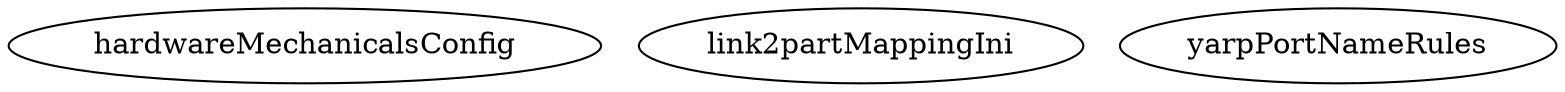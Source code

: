 /* Created by mdot for Matlab */
digraph m2html {

  hardwareMechanicalsConfig [URL="hardwareMechanicalsConfig.html"];
  link2partMappingIni [URL="link2partMappingIni.html"];
  yarpPortNameRules [URL="yarpPortNameRules.html"];
}